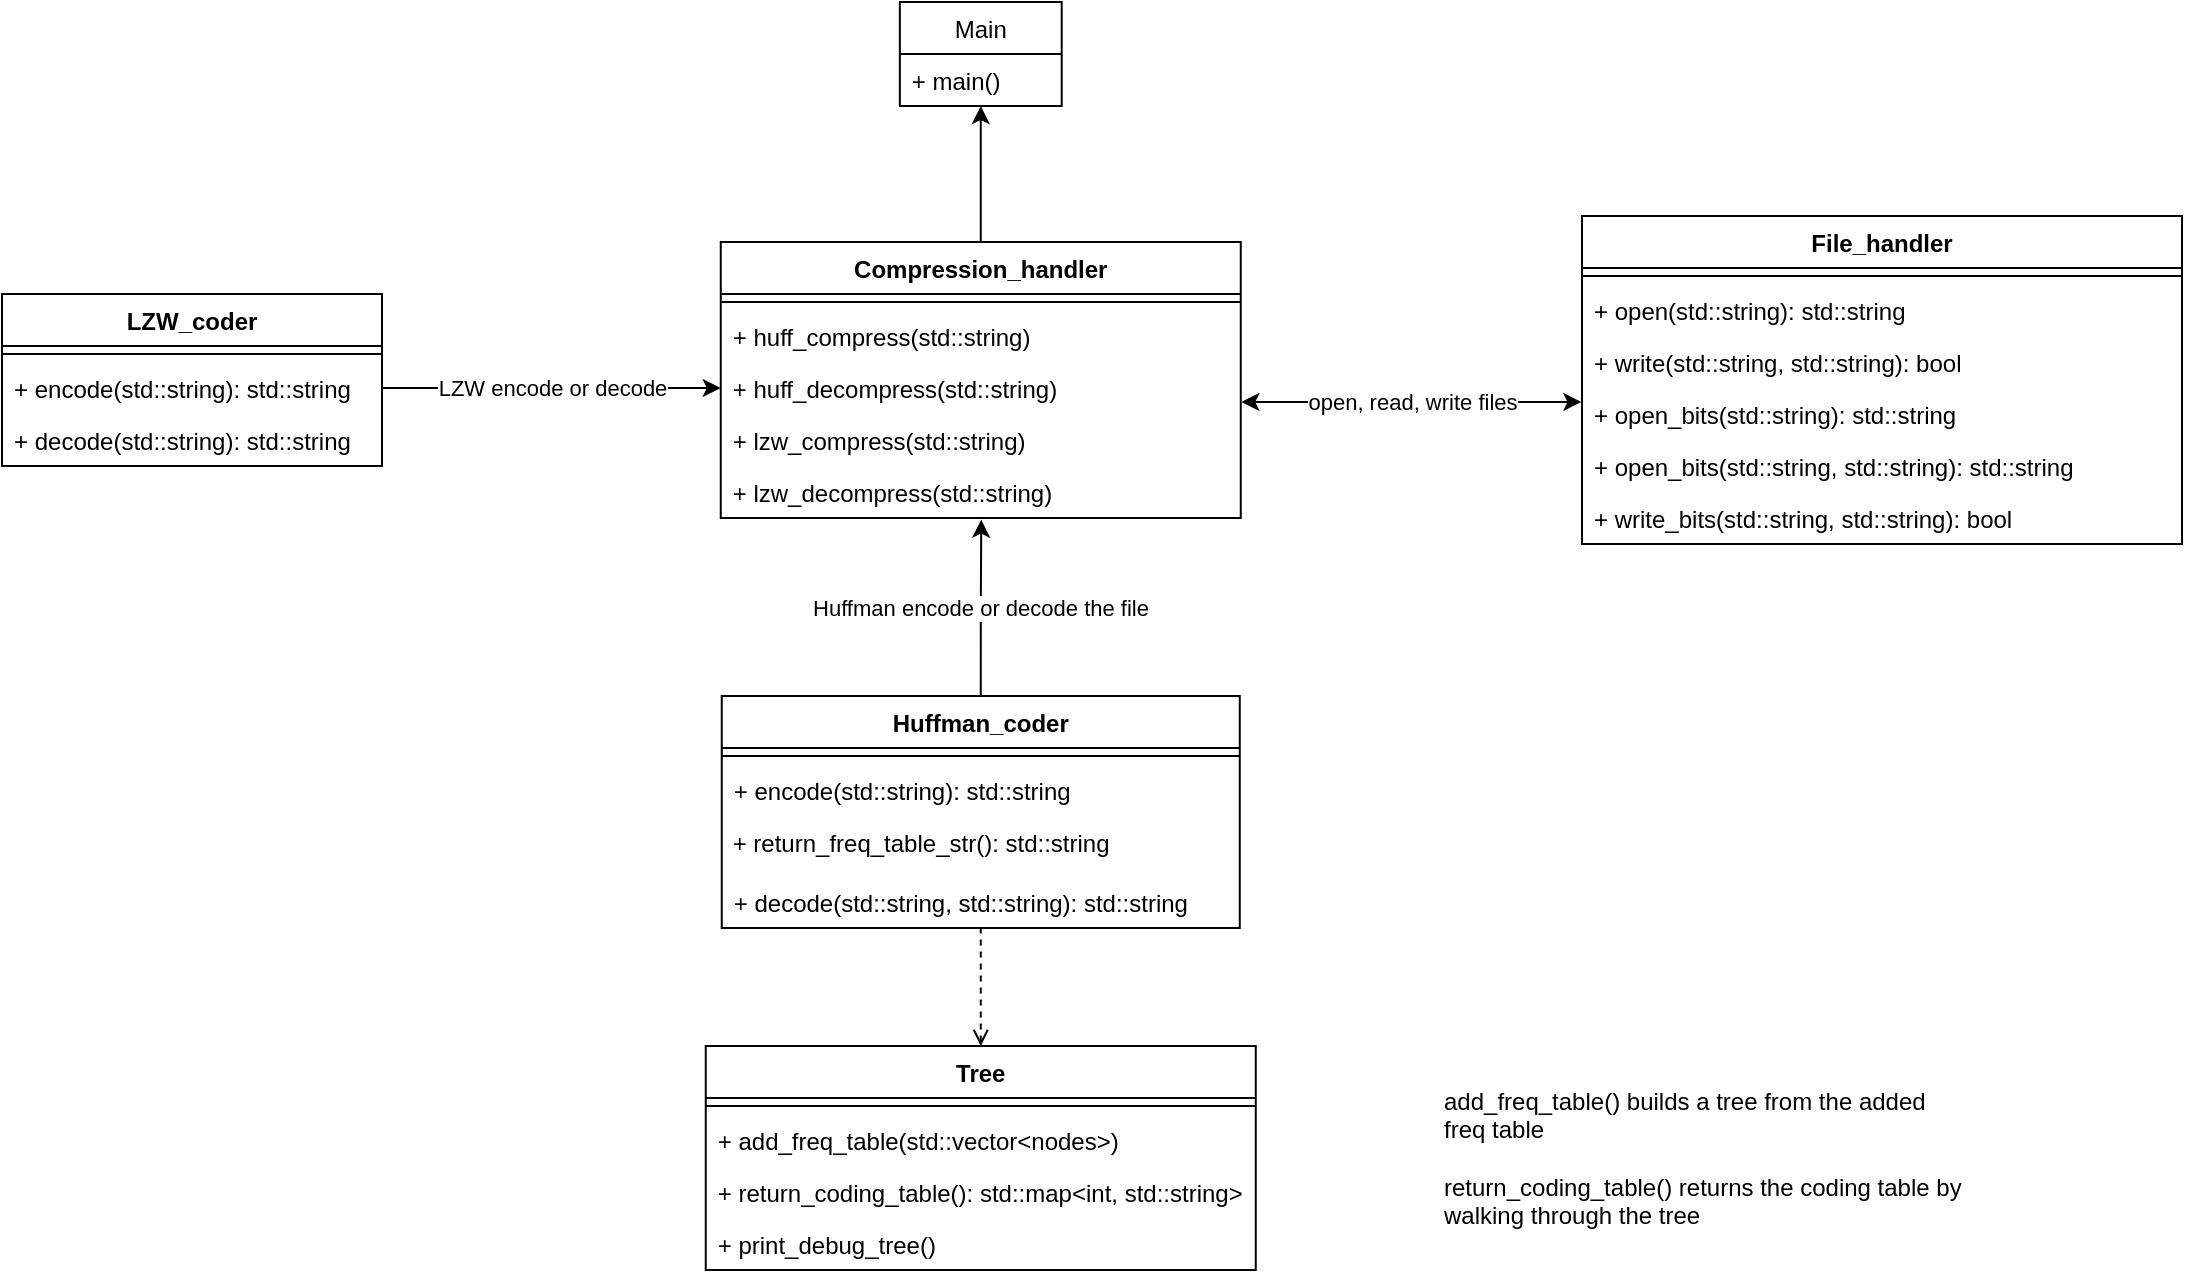 <mxfile version="13.9.9" type="device"><diagram id="oGlcxmbX5lUDyIIHdL8Q" name="Page-1"><mxGraphModel dx="1278" dy="1136" grid="1" gridSize="10" guides="1" tooltips="1" connect="1" arrows="1" fold="1" page="1" pageScale="1" pageWidth="2336" pageHeight="1654" math="0" shadow="0"><root><mxCell id="0"/><mxCell id="1" parent="0"/><mxCell id="bwR94jt_yFy2SAq7vn1R-17" value="Main" style="swimlane;fontStyle=0;childLayout=stackLayout;horizontal=1;startSize=26;fillColor=none;horizontalStack=0;resizeParent=1;resizeParentMax=0;resizeLast=0;collapsible=1;marginBottom=0;" parent="1" vertex="1"><mxGeometry x="868.92" y="480" width="80.93" height="52" as="geometry"/></mxCell><mxCell id="ocNW-rp9vtYoRZRDcxX2-15" value="+ main()" style="text;strokeColor=none;fillColor=none;align=left;verticalAlign=top;spacingLeft=4;spacingRight=4;overflow=hidden;rotatable=0;points=[[0,0.5],[1,0.5]];portConstraint=eastwest;" vertex="1" parent="bwR94jt_yFy2SAq7vn1R-17"><mxGeometry y="26" width="80.93" height="26" as="geometry"/></mxCell><mxCell id="ocNW-rp9vtYoRZRDcxX2-12" style="edgeStyle=orthogonalEdgeStyle;rounded=0;orthogonalLoop=1;jettySize=auto;html=1;exitX=0.5;exitY=0;exitDx=0;exitDy=0;entryX=0.5;entryY=1;entryDx=0;entryDy=0;" edge="1" parent="1" source="bwR94jt_yFy2SAq7vn1R-21" target="bwR94jt_yFy2SAq7vn1R-17"><mxGeometry relative="1" as="geometry"><mxPoint x="910" y="533" as="targetPoint"/></mxGeometry></mxCell><mxCell id="bwR94jt_yFy2SAq7vn1R-21" value="Compression_handler" style="swimlane;fontStyle=1;align=center;verticalAlign=top;childLayout=stackLayout;horizontal=1;startSize=26;horizontalStack=0;resizeParent=1;resizeParentMax=0;resizeLast=0;collapsible=1;marginBottom=0;" parent="1" vertex="1"><mxGeometry x="779.38" y="600" width="260" height="138" as="geometry"/></mxCell><mxCell id="bwR94jt_yFy2SAq7vn1R-23" value="" style="line;strokeWidth=1;fillColor=none;align=left;verticalAlign=middle;spacingTop=-1;spacingLeft=3;spacingRight=3;rotatable=0;labelPosition=right;points=[];portConstraint=eastwest;" parent="bwR94jt_yFy2SAq7vn1R-21" vertex="1"><mxGeometry y="26" width="260" height="8" as="geometry"/></mxCell><mxCell id="bwR94jt_yFy2SAq7vn1R-24" value="+ huff_compress(std::string)&#10;" style="text;strokeColor=none;fillColor=none;align=left;verticalAlign=top;spacingLeft=4;spacingRight=4;overflow=hidden;rotatable=0;points=[[0,0.5],[1,0.5]];portConstraint=eastwest;" parent="bwR94jt_yFy2SAq7vn1R-21" vertex="1"><mxGeometry y="34" width="260" height="26" as="geometry"/></mxCell><mxCell id="ocNW-rp9vtYoRZRDcxX2-2" value="+ huff_decompress(std::string)&#10;" style="text;strokeColor=none;fillColor=none;align=left;verticalAlign=top;spacingLeft=4;spacingRight=4;overflow=hidden;rotatable=0;points=[[0,0.5],[1,0.5]];portConstraint=eastwest;" vertex="1" parent="bwR94jt_yFy2SAq7vn1R-21"><mxGeometry y="60" width="260" height="26" as="geometry"/></mxCell><mxCell id="ocNW-rp9vtYoRZRDcxX2-4" value="+ lzw_compress(std::string)&#10;" style="text;strokeColor=none;fillColor=none;align=left;verticalAlign=top;spacingLeft=4;spacingRight=4;overflow=hidden;rotatable=0;points=[[0,0.5],[1,0.5]];portConstraint=eastwest;" vertex="1" parent="bwR94jt_yFy2SAq7vn1R-21"><mxGeometry y="86" width="260" height="26" as="geometry"/></mxCell><mxCell id="ocNW-rp9vtYoRZRDcxX2-3" value="+ lzw_decompress(std::string)&#10;" style="text;strokeColor=none;fillColor=none;align=left;verticalAlign=top;spacingLeft=4;spacingRight=4;overflow=hidden;rotatable=0;points=[[0,0.5],[1,0.5]];portConstraint=eastwest;" vertex="1" parent="bwR94jt_yFy2SAq7vn1R-21"><mxGeometry y="112" width="260" height="26" as="geometry"/></mxCell><mxCell id="bwR94jt_yFy2SAq7vn1R-27" value="File_handler" style="swimlane;fontStyle=1;align=center;verticalAlign=top;childLayout=stackLayout;horizontal=1;startSize=26;horizontalStack=0;resizeParent=1;resizeParentMax=0;resizeLast=0;collapsible=1;marginBottom=0;" parent="1" vertex="1"><mxGeometry x="1210" y="587" width="300" height="164" as="geometry"/></mxCell><mxCell id="bwR94jt_yFy2SAq7vn1R-29" value="" style="line;strokeWidth=1;fillColor=none;align=left;verticalAlign=middle;spacingTop=-1;spacingLeft=3;spacingRight=3;rotatable=0;labelPosition=right;points=[];portConstraint=eastwest;" parent="bwR94jt_yFy2SAq7vn1R-27" vertex="1"><mxGeometry y="26" width="300" height="8" as="geometry"/></mxCell><mxCell id="bwR94jt_yFy2SAq7vn1R-30" value="+ open(std::string): std::string" style="text;strokeColor=none;fillColor=none;align=left;verticalAlign=top;spacingLeft=4;spacingRight=4;overflow=hidden;rotatable=0;points=[[0,0.5],[1,0.5]];portConstraint=eastwest;" parent="bwR94jt_yFy2SAq7vn1R-27" vertex="1"><mxGeometry y="34" width="300" height="26" as="geometry"/></mxCell><mxCell id="bwR94jt_yFy2SAq7vn1R-45" value="+ write(std::string, std::string): bool" style="text;strokeColor=none;fillColor=none;align=left;verticalAlign=top;spacingLeft=4;spacingRight=4;overflow=hidden;rotatable=0;points=[[0,0.5],[1,0.5]];portConstraint=eastwest;" parent="bwR94jt_yFy2SAq7vn1R-27" vertex="1"><mxGeometry y="60" width="300" height="26" as="geometry"/></mxCell><mxCell id="ocNW-rp9vtYoRZRDcxX2-1" value="+ open_bits(std::string): std::string" style="text;strokeColor=none;fillColor=none;align=left;verticalAlign=top;spacingLeft=4;spacingRight=4;overflow=hidden;rotatable=0;points=[[0,0.5],[1,0.5]];portConstraint=eastwest;" vertex="1" parent="bwR94jt_yFy2SAq7vn1R-27"><mxGeometry y="86" width="300" height="26" as="geometry"/></mxCell><mxCell id="IAsk6xBGne3WsgqN298u-2" value="+ open_bits(std::string, std::string): std::string" style="text;strokeColor=none;fillColor=none;align=left;verticalAlign=top;spacingLeft=4;spacingRight=4;overflow=hidden;rotatable=0;points=[[0,0.5],[1,0.5]];portConstraint=eastwest;" parent="bwR94jt_yFy2SAq7vn1R-27" vertex="1"><mxGeometry y="112" width="300" height="26" as="geometry"/></mxCell><mxCell id="IAsk6xBGne3WsgqN298u-3" value="+ write_bits(std::string, std::string): bool" style="text;strokeColor=none;fillColor=none;align=left;verticalAlign=top;spacingLeft=4;spacingRight=4;overflow=hidden;rotatable=0;points=[[0,0.5],[1,0.5]];portConstraint=eastwest;" parent="bwR94jt_yFy2SAq7vn1R-27" vertex="1"><mxGeometry y="138" width="300" height="26" as="geometry"/></mxCell><mxCell id="bwR94jt_yFy2SAq7vn1R-96" style="edgeStyle=orthogonalEdgeStyle;rounded=0;orthogonalLoop=1;jettySize=auto;html=1;exitX=0.5;exitY=0;exitDx=0;exitDy=0;entryX=0.5;entryY=1;entryDx=0;entryDy=0;startArrow=open;startFill=0;endArrow=none;endFill=0;dashed=1;" parent="1" source="bwR94jt_yFy2SAq7vn1R-41" target="bwR94jt_yFy2SAq7vn1R-50" edge="1"><mxGeometry relative="1" as="geometry"/></mxCell><mxCell id="bwR94jt_yFy2SAq7vn1R-41" value="Tree" style="swimlane;fontStyle=1;align=center;verticalAlign=top;childLayout=stackLayout;horizontal=1;startSize=26;horizontalStack=0;resizeParent=1;resizeParentMax=0;resizeLast=0;collapsible=1;marginBottom=0;" parent="1" vertex="1"><mxGeometry x="771.88" y="1002" width="275" height="112" as="geometry"/></mxCell><mxCell id="bwR94jt_yFy2SAq7vn1R-43" value="" style="line;strokeWidth=1;fillColor=none;align=left;verticalAlign=middle;spacingTop=-1;spacingLeft=3;spacingRight=3;rotatable=0;labelPosition=right;points=[];portConstraint=eastwest;" parent="bwR94jt_yFy2SAq7vn1R-41" vertex="1"><mxGeometry y="26" width="275" height="8" as="geometry"/></mxCell><mxCell id="bwR94jt_yFy2SAq7vn1R-67" value="+ add_freq_table(std::vector&lt;nodes&gt;)" style="text;strokeColor=none;fillColor=none;align=left;verticalAlign=top;spacingLeft=4;spacingRight=4;overflow=hidden;rotatable=0;points=[[0,0.5],[1,0.5]];portConstraint=eastwest;" parent="bwR94jt_yFy2SAq7vn1R-41" vertex="1"><mxGeometry y="34" width="275" height="26" as="geometry"/></mxCell><mxCell id="bwR94jt_yFy2SAq7vn1R-101" value="+ return_coding_table(): std::map&lt;int, std::string&gt;" style="text;strokeColor=none;fillColor=none;align=left;verticalAlign=top;spacingLeft=4;spacingRight=4;overflow=hidden;rotatable=0;points=[[0,0.5],[1,0.5]];portConstraint=eastwest;" parent="bwR94jt_yFy2SAq7vn1R-41" vertex="1"><mxGeometry y="60" width="275" height="26" as="geometry"/></mxCell><mxCell id="bwR94jt_yFy2SAq7vn1R-49" value="+ print_debug_tree()" style="text;strokeColor=none;fillColor=none;align=left;verticalAlign=top;spacingLeft=4;spacingRight=4;overflow=hidden;rotatable=0;points=[[0,0.5],[1,0.5]];portConstraint=eastwest;" parent="bwR94jt_yFy2SAq7vn1R-41" vertex="1"><mxGeometry y="86" width="275" height="26" as="geometry"/></mxCell><mxCell id="bwR94jt_yFy2SAq7vn1R-63" value="Huffman encode or decode the file" style="edgeStyle=orthogonalEdgeStyle;rounded=0;orthogonalLoop=1;jettySize=auto;html=1;exitX=0.5;exitY=0;exitDx=0;exitDy=0;startArrow=none;startFill=0;entryX=0.501;entryY=1.031;entryDx=0;entryDy=0;entryPerimeter=0;" parent="1" source="bwR94jt_yFy2SAq7vn1R-50" edge="1" target="ocNW-rp9vtYoRZRDcxX2-3"><mxGeometry relative="1" as="geometry"><mxPoint x="910" y="738" as="targetPoint"/></mxGeometry></mxCell><mxCell id="bwR94jt_yFy2SAq7vn1R-50" value="Huffman_coder" style="swimlane;fontStyle=1;align=center;verticalAlign=top;childLayout=stackLayout;horizontal=1;startSize=26;horizontalStack=0;resizeParent=1;resizeParentMax=0;resizeLast=0;collapsible=1;marginBottom=0;" parent="1" vertex="1"><mxGeometry x="779.88" y="827" width="259" height="116" as="geometry"/></mxCell><mxCell id="bwR94jt_yFy2SAq7vn1R-52" value="" style="line;strokeWidth=1;fillColor=none;align=left;verticalAlign=middle;spacingTop=-1;spacingLeft=3;spacingRight=3;rotatable=0;labelPosition=right;points=[];portConstraint=eastwest;" parent="bwR94jt_yFy2SAq7vn1R-50" vertex="1"><mxGeometry y="26" width="259" height="8" as="geometry"/></mxCell><mxCell id="bwR94jt_yFy2SAq7vn1R-53" value="+ encode(std::string): std::string" style="text;strokeColor=none;fillColor=none;align=left;verticalAlign=top;spacingLeft=4;spacingRight=4;overflow=hidden;rotatable=0;points=[[0,0.5],[1,0.5]];portConstraint=eastwest;" parent="bwR94jt_yFy2SAq7vn1R-50" vertex="1"><mxGeometry y="34" width="259" height="26" as="geometry"/></mxCell><mxCell id="bwR94jt_yFy2SAq7vn1R-56" value="&lt;font face=&quot;helvetica&quot;&gt;&amp;nbsp;+ return_freq_table_str(): std::string&lt;/font&gt;" style="text;whiteSpace=wrap;html=1;" parent="bwR94jt_yFy2SAq7vn1R-50" vertex="1"><mxGeometry y="60" width="259" height="30" as="geometry"/></mxCell><mxCell id="bwR94jt_yFy2SAq7vn1R-59" value="+ decode(std::string, std::string): std::string" style="text;strokeColor=none;fillColor=none;align=left;verticalAlign=top;spacingLeft=4;spacingRight=4;overflow=hidden;rotatable=0;points=[[0,0.5],[1,0.5]];portConstraint=eastwest;" parent="bwR94jt_yFy2SAq7vn1R-50" vertex="1"><mxGeometry y="90" width="259" height="26" as="geometry"/></mxCell><mxCell id="bwR94jt_yFy2SAq7vn1R-91" value="add_freq_table() builds a tree from the added freq table&lt;br&gt;&lt;br&gt;return_coding_table() returns the coding table by walking through the tree" style="text;html=1;strokeColor=none;fillColor=none;align=left;verticalAlign=middle;whiteSpace=wrap;rounded=0;" parent="1" vertex="1"><mxGeometry x="1138.75" y="1003" width="265" height="110" as="geometry"/></mxCell><mxCell id="IAsk6xBGne3WsgqN298u-4" value="open, read, write files" style="edgeStyle=orthogonalEdgeStyle;rounded=0;orthogonalLoop=1;jettySize=auto;html=1;exitX=-0.001;exitY=0.268;exitDx=0;exitDy=0;entryX=1.001;entryY=0.768;entryDx=0;entryDy=0;startArrow=classic;startFill=1;exitPerimeter=0;entryPerimeter=0;" parent="1" source="ocNW-rp9vtYoRZRDcxX2-1" target="ocNW-rp9vtYoRZRDcxX2-2" edge="1"><mxGeometry relative="1" as="geometry"><mxPoint x="1039.37" y="683" as="targetPoint"/></mxGeometry></mxCell><mxCell id="ocNW-rp9vtYoRZRDcxX2-5" value="LZW_coder" style="swimlane;fontStyle=1;align=center;verticalAlign=top;childLayout=stackLayout;horizontal=1;startSize=26;horizontalStack=0;resizeParent=1;resizeParentMax=0;resizeLast=0;collapsible=1;marginBottom=0;" vertex="1" parent="1"><mxGeometry x="420" y="626" width="190" height="86" as="geometry"/></mxCell><mxCell id="ocNW-rp9vtYoRZRDcxX2-6" value="" style="line;strokeWidth=1;fillColor=none;align=left;verticalAlign=middle;spacingTop=-1;spacingLeft=3;spacingRight=3;rotatable=0;labelPosition=right;points=[];portConstraint=eastwest;" vertex="1" parent="ocNW-rp9vtYoRZRDcxX2-5"><mxGeometry y="26" width="190" height="8" as="geometry"/></mxCell><mxCell id="ocNW-rp9vtYoRZRDcxX2-7" value="+ encode(std::string): std::string" style="text;strokeColor=none;fillColor=none;align=left;verticalAlign=top;spacingLeft=4;spacingRight=4;overflow=hidden;rotatable=0;points=[[0,0.5],[1,0.5]];portConstraint=eastwest;" vertex="1" parent="ocNW-rp9vtYoRZRDcxX2-5"><mxGeometry y="34" width="190" height="26" as="geometry"/></mxCell><mxCell id="ocNW-rp9vtYoRZRDcxX2-9" value="+ decode(std::string): std::string" style="text;strokeColor=none;fillColor=none;align=left;verticalAlign=top;spacingLeft=4;spacingRight=4;overflow=hidden;rotatable=0;points=[[0,0.5],[1,0.5]];portConstraint=eastwest;" vertex="1" parent="ocNW-rp9vtYoRZRDcxX2-5"><mxGeometry y="60" width="190" height="26" as="geometry"/></mxCell><mxCell id="ocNW-rp9vtYoRZRDcxX2-11" value="LZW encode or decode" style="edgeStyle=orthogonalEdgeStyle;rounded=0;orthogonalLoop=1;jettySize=auto;html=1;exitX=1;exitY=0.5;exitDx=0;exitDy=0;entryX=0;entryY=0.5;entryDx=0;entryDy=0;" edge="1" parent="1" source="ocNW-rp9vtYoRZRDcxX2-7" target="ocNW-rp9vtYoRZRDcxX2-2"><mxGeometry relative="1" as="geometry"/></mxCell></root></mxGraphModel></diagram></mxfile>